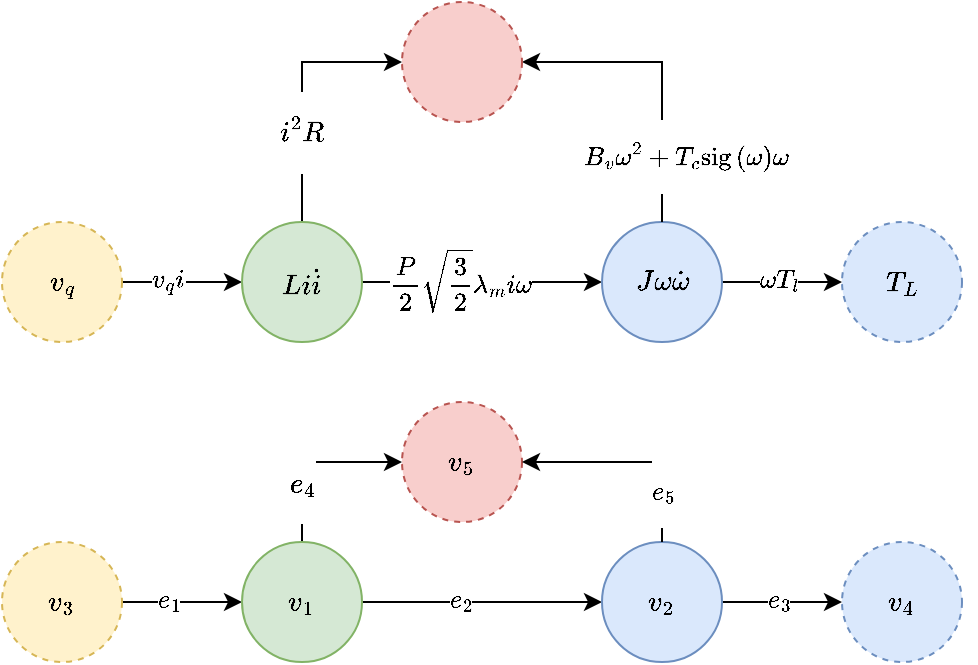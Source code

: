 <mxfile version="14.1.8" type="device"><diagram id="qkD1Uyv4oJS3TJNYdxAf" name="Page-1"><mxGraphModel dx="1024" dy="592" grid="1" gridSize="10" guides="1" tooltips="1" connect="1" arrows="1" fold="1" page="1" pageScale="1" pageWidth="850" pageHeight="1100" math="1" shadow="0"><root><mxCell id="0"/><mxCell id="1" parent="0"/><mxCell id="KrP2umfjc1I0FBW_F1Zc-14" style="edgeStyle=orthogonalEdgeStyle;rounded=0;orthogonalLoop=1;jettySize=auto;html=1;exitX=1;exitY=0.5;exitDx=0;exitDy=0;entryX=0;entryY=0.5;entryDx=0;entryDy=0;labelBackgroundColor=none;" parent="1" source="KrP2umfjc1I0FBW_F1Zc-1" target="KrP2umfjc1I0FBW_F1Zc-2" edge="1"><mxGeometry relative="1" as="geometry"/></mxCell><mxCell id="KrP2umfjc1I0FBW_F1Zc-20" value="$$v_qi$$" style="edgeLabel;html=1;align=center;verticalAlign=middle;resizable=0;points=[];" parent="KrP2umfjc1I0FBW_F1Zc-14" vertex="1" connectable="0"><mxGeometry x="-0.233" y="1" relative="1" as="geometry"><mxPoint as="offset"/></mxGeometry></mxCell><mxCell id="KrP2umfjc1I0FBW_F1Zc-1" value="$$v_q$$" style="ellipse;whiteSpace=wrap;html=1;aspect=fixed;dashed=1;fillColor=#fff2cc;strokeColor=#d6b656;" parent="1" vertex="1"><mxGeometry x="80" y="160" width="60" height="60" as="geometry"/></mxCell><mxCell id="KrP2umfjc1I0FBW_F1Zc-4" style="edgeStyle=orthogonalEdgeStyle;rounded=0;orthogonalLoop=1;jettySize=auto;html=1;exitX=0.5;exitY=0;exitDx=0;exitDy=0;entryX=0;entryY=0.5;entryDx=0;entryDy=0;labelPosition=center;verticalLabelPosition=middle;align=center;verticalAlign=middle;labelBackgroundColor=none;" parent="1" source="KrP2umfjc1I0FBW_F1Zc-2" target="KrP2umfjc1I0FBW_F1Zc-10" edge="1"><mxGeometry relative="1" as="geometry"><mxPoint x="280" y="120" as="targetPoint"/><Array as="points"><mxPoint x="230" y="80"/></Array></mxGeometry></mxCell><mxCell id="KrP2umfjc1I0FBW_F1Zc-5" value="&lt;span style=&quot;font-size: 12px ; background-color: rgb(248 , 249 , 250)&quot;&gt;$$i^2R$$&lt;/span&gt;" style="edgeLabel;html=1;align=center;verticalAlign=middle;resizable=0;points=[];" parent="KrP2umfjc1I0FBW_F1Zc-4" vertex="1" connectable="0"><mxGeometry x="-0.231" y="1" relative="1" as="geometry"><mxPoint x="1" y="5" as="offset"/></mxGeometry></mxCell><mxCell id="KrP2umfjc1I0FBW_F1Zc-15" style="edgeStyle=orthogonalEdgeStyle;rounded=0;orthogonalLoop=1;jettySize=auto;html=1;exitX=1;exitY=0.5;exitDx=0;exitDy=0;entryX=0;entryY=0.5;entryDx=0;entryDy=0;labelBackgroundColor=none;" parent="1" source="KrP2umfjc1I0FBW_F1Zc-2" target="KrP2umfjc1I0FBW_F1Zc-6" edge="1"><mxGeometry relative="1" as="geometry"/></mxCell><mxCell id="KrP2umfjc1I0FBW_F1Zc-21" value="$$\frac{P}{2}\sqrt{\frac{3}{2}}\lambda_mi\omega$$" style="edgeLabel;html=1;align=center;verticalAlign=middle;resizable=0;points=[];" parent="KrP2umfjc1I0FBW_F1Zc-15" vertex="1" connectable="0"><mxGeometry x="-0.195" y="1" relative="1" as="geometry"><mxPoint as="offset"/></mxGeometry></mxCell><mxCell id="KrP2umfjc1I0FBW_F1Zc-2" value="$$Li\dot{i}$$" style="ellipse;whiteSpace=wrap;html=1;aspect=fixed;fillColor=#d5e8d4;strokeColor=#82b366;" parent="1" vertex="1"><mxGeometry x="200" y="160" width="60" height="60" as="geometry"/></mxCell><mxCell id="_fSLWIzBRhAzMQqpj38E-3" style="edgeStyle=orthogonalEdgeStyle;rounded=0;orthogonalLoop=1;jettySize=auto;html=1;exitX=1;exitY=0.5;exitDx=0;exitDy=0;entryX=0;entryY=0.5;entryDx=0;entryDy=0;" parent="1" source="KrP2umfjc1I0FBW_F1Zc-6" target="_fSLWIzBRhAzMQqpj38E-2" edge="1"><mxGeometry relative="1" as="geometry"><Array as="points"><mxPoint x="490" y="190"/><mxPoint x="490" y="190"/></Array></mxGeometry></mxCell><mxCell id="_fSLWIzBRhAzMQqpj38E-5" value="$$\omega T_l$$" style="edgeLabel;html=1;align=center;verticalAlign=middle;resizable=0;points=[];" parent="_fSLWIzBRhAzMQqpj38E-3" vertex="1" connectable="0"><mxGeometry x="-0.063" y="1" relative="1" as="geometry"><mxPoint as="offset"/></mxGeometry></mxCell><mxCell id="KrP2umfjc1I0FBW_F1Zc-6" value="$$J\omega\dot{\omega}$$" style="ellipse;whiteSpace=wrap;html=1;aspect=fixed;fillColor=#dae8fc;strokeColor=#6c8ebf;" parent="1" vertex="1"><mxGeometry x="380" y="160" width="60" height="60" as="geometry"/></mxCell><mxCell id="KrP2umfjc1I0FBW_F1Zc-11" style="edgeStyle=orthogonalEdgeStyle;rounded=0;orthogonalLoop=1;jettySize=auto;html=1;exitX=0.5;exitY=0;exitDx=0;exitDy=0;entryX=1;entryY=0.5;entryDx=0;entryDy=0;labelBackgroundColor=none;" parent="1" source="KrP2umfjc1I0FBW_F1Zc-6" target="KrP2umfjc1I0FBW_F1Zc-10" edge="1"><mxGeometry relative="1" as="geometry"><mxPoint x="710" y="160" as="sourcePoint"/></mxGeometry></mxCell><mxCell id="_fSLWIzBRhAzMQqpj38E-1" value="$$B_v\omega^2+T_c\text{sig}\left({\omega}\right)\omega$$" style="edgeLabel;html=1;align=center;verticalAlign=middle;resizable=0;points=[];" parent="KrP2umfjc1I0FBW_F1Zc-11" vertex="1" connectable="0"><mxGeometry x="-0.559" y="-12" relative="1" as="geometry"><mxPoint as="offset"/></mxGeometry></mxCell><mxCell id="KrP2umfjc1I0FBW_F1Zc-10" value="" style="ellipse;whiteSpace=wrap;html=1;aspect=fixed;dashed=1;fillColor=#f8cecc;strokeColor=#b85450;" parent="1" vertex="1"><mxGeometry x="280" y="50" width="60" height="60" as="geometry"/></mxCell><mxCell id="_fSLWIzBRhAzMQqpj38E-2" value="$$T_L$$" style="ellipse;whiteSpace=wrap;html=1;aspect=fixed;dashed=1;fillColor=#dae8fc;strokeColor=#6c8ebf;" parent="1" vertex="1"><mxGeometry x="500" y="160" width="60" height="60" as="geometry"/></mxCell><mxCell id="s9NbE0hBtev_F8HX36Qj-1" style="edgeStyle=orthogonalEdgeStyle;rounded=0;orthogonalLoop=1;jettySize=auto;html=1;exitX=1;exitY=0.5;exitDx=0;exitDy=0;entryX=0;entryY=0.5;entryDx=0;entryDy=0;labelBackgroundColor=none;" parent="1" source="s9NbE0hBtev_F8HX36Qj-3" target="s9NbE0hBtev_F8HX36Qj-8" edge="1"><mxGeometry relative="1" as="geometry"/></mxCell><mxCell id="s9NbE0hBtev_F8HX36Qj-2" value="$$e_1$$" style="edgeLabel;html=1;align=center;verticalAlign=middle;resizable=0;points=[];" parent="s9NbE0hBtev_F8HX36Qj-1" vertex="1" connectable="0"><mxGeometry x="-0.233" y="1" relative="1" as="geometry"><mxPoint as="offset"/></mxGeometry></mxCell><mxCell id="s9NbE0hBtev_F8HX36Qj-3" value="$$v_3$$" style="ellipse;whiteSpace=wrap;html=1;aspect=fixed;dashed=1;fillColor=#fff2cc;strokeColor=#d6b656;" parent="1" vertex="1"><mxGeometry x="80" y="320" width="60" height="60" as="geometry"/></mxCell><mxCell id="s9NbE0hBtev_F8HX36Qj-4" style="edgeStyle=orthogonalEdgeStyle;rounded=0;orthogonalLoop=1;jettySize=auto;html=1;exitX=0.5;exitY=0;exitDx=0;exitDy=0;entryX=0;entryY=0.5;entryDx=0;entryDy=0;labelPosition=center;verticalLabelPosition=middle;align=center;verticalAlign=middle;labelBackgroundColor=none;" parent="1" source="s9NbE0hBtev_F8HX36Qj-8" target="s9NbE0hBtev_F8HX36Qj-9" edge="1"><mxGeometry relative="1" as="geometry"/></mxCell><mxCell id="s9NbE0hBtev_F8HX36Qj-5" value="&lt;span style=&quot;font-size: 12px ; background-color: rgb(248 , 249 , 250)&quot;&gt;$$e_4$$&lt;/span&gt;" style="edgeLabel;html=1;align=center;verticalAlign=middle;resizable=0;points=[];" parent="s9NbE0hBtev_F8HX36Qj-4" vertex="1" connectable="0"><mxGeometry x="-0.231" y="1" relative="1" as="geometry"><mxPoint x="1" y="5" as="offset"/></mxGeometry></mxCell><mxCell id="s9NbE0hBtev_F8HX36Qj-6" style="edgeStyle=orthogonalEdgeStyle;rounded=0;orthogonalLoop=1;jettySize=auto;html=1;exitX=1;exitY=0.5;exitDx=0;exitDy=0;entryX=0;entryY=0.5;entryDx=0;entryDy=0;labelBackgroundColor=none;" parent="1" source="s9NbE0hBtev_F8HX36Qj-8" target="s9NbE0hBtev_F8HX36Qj-12" edge="1"><mxGeometry relative="1" as="geometry"/></mxCell><mxCell id="s9NbE0hBtev_F8HX36Qj-7" value="$$e_2$$" style="edgeLabel;html=1;align=center;verticalAlign=middle;resizable=0;points=[];" parent="s9NbE0hBtev_F8HX36Qj-6" vertex="1" connectable="0"><mxGeometry x="-0.195" y="1" relative="1" as="geometry"><mxPoint as="offset"/></mxGeometry></mxCell><mxCell id="s9NbE0hBtev_F8HX36Qj-8" value="$$v_1$$" style="ellipse;whiteSpace=wrap;html=1;aspect=fixed;fillColor=#d5e8d4;strokeColor=#82b366;" parent="1" vertex="1"><mxGeometry x="200" y="320" width="60" height="60" as="geometry"/></mxCell><mxCell id="s9NbE0hBtev_F8HX36Qj-9" value="$$v_5$$" style="ellipse;whiteSpace=wrap;html=1;aspect=fixed;dashed=1;fillColor=#f8cecc;strokeColor=#b85450;" parent="1" vertex="1"><mxGeometry x="280" y="250" width="60" height="60" as="geometry"/></mxCell><mxCell id="s9NbE0hBtev_F8HX36Qj-10" style="edgeStyle=orthogonalEdgeStyle;rounded=0;orthogonalLoop=1;jettySize=auto;html=1;exitX=1;exitY=0.5;exitDx=0;exitDy=0;entryX=0;entryY=0.5;entryDx=0;entryDy=0;" parent="1" source="s9NbE0hBtev_F8HX36Qj-12" target="s9NbE0hBtev_F8HX36Qj-16" edge="1"><mxGeometry relative="1" as="geometry"><Array as="points"><mxPoint x="490" y="350"/><mxPoint x="490" y="350"/></Array></mxGeometry></mxCell><mxCell id="s9NbE0hBtev_F8HX36Qj-11" value="$$e_3$$" style="edgeLabel;html=1;align=center;verticalAlign=middle;resizable=0;points=[];" parent="s9NbE0hBtev_F8HX36Qj-10" vertex="1" connectable="0"><mxGeometry x="-0.063" y="1" relative="1" as="geometry"><mxPoint as="offset"/></mxGeometry></mxCell><mxCell id="s9NbE0hBtev_F8HX36Qj-12" value="$$v_2$$" style="ellipse;whiteSpace=wrap;html=1;aspect=fixed;fillColor=#dae8fc;strokeColor=#6c8ebf;" parent="1" vertex="1"><mxGeometry x="380" y="320" width="60" height="60" as="geometry"/></mxCell><mxCell id="s9NbE0hBtev_F8HX36Qj-13" style="edgeStyle=orthogonalEdgeStyle;rounded=0;orthogonalLoop=1;jettySize=auto;html=1;exitX=0.5;exitY=0;exitDx=0;exitDy=0;entryX=1;entryY=0.5;entryDx=0;entryDy=0;labelBackgroundColor=none;" parent="1" source="s9NbE0hBtev_F8HX36Qj-12" target="s9NbE0hBtev_F8HX36Qj-9" edge="1"><mxGeometry relative="1" as="geometry"><mxPoint x="710" y="320" as="sourcePoint"/><mxPoint x="500" y="280" as="targetPoint"/></mxGeometry></mxCell><mxCell id="s9NbE0hBtev_F8HX36Qj-14" value="$$e_5$$" style="edgeLabel;html=1;align=center;verticalAlign=middle;resizable=0;points=[];" parent="s9NbE0hBtev_F8HX36Qj-13" vertex="1" connectable="0"><mxGeometry x="-0.559" y="-12" relative="1" as="geometry"><mxPoint x="-12" y="-1" as="offset"/></mxGeometry></mxCell><mxCell id="s9NbE0hBtev_F8HX36Qj-16" value="$$v_4$$" style="ellipse;whiteSpace=wrap;html=1;aspect=fixed;dashed=1;fillColor=#dae8fc;strokeColor=#6c8ebf;" parent="1" vertex="1"><mxGeometry x="500" y="320" width="60" height="60" as="geometry"/></mxCell></root></mxGraphModel></diagram></mxfile>